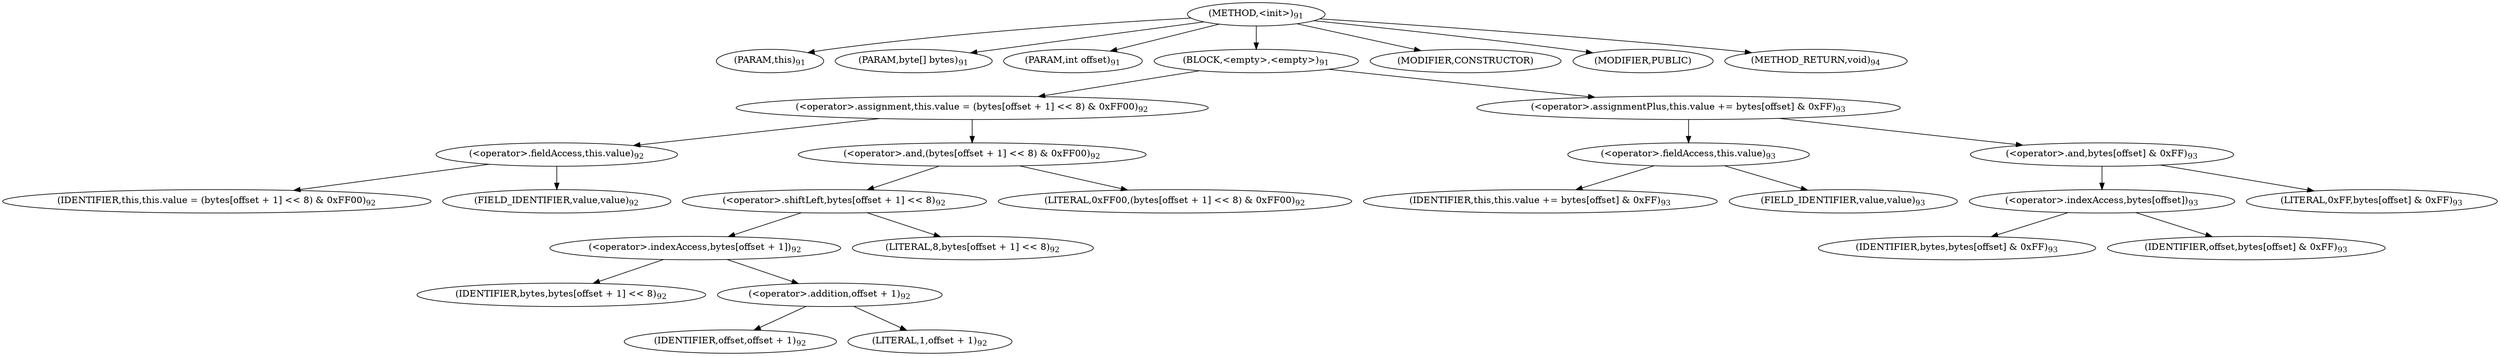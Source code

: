 digraph "&lt;init&gt;" {  
"43" [label = <(METHOD,&lt;init&gt;)<SUB>91</SUB>> ]
"44" [label = <(PARAM,this)<SUB>91</SUB>> ]
"45" [label = <(PARAM,byte[] bytes)<SUB>91</SUB>> ]
"46" [label = <(PARAM,int offset)<SUB>91</SUB>> ]
"47" [label = <(BLOCK,&lt;empty&gt;,&lt;empty&gt;)<SUB>91</SUB>> ]
"48" [label = <(&lt;operator&gt;.assignment,this.value = (bytes[offset + 1] &lt;&lt; 8) &amp; 0xFF00)<SUB>92</SUB>> ]
"49" [label = <(&lt;operator&gt;.fieldAccess,this.value)<SUB>92</SUB>> ]
"50" [label = <(IDENTIFIER,this,this.value = (bytes[offset + 1] &lt;&lt; 8) &amp; 0xFF00)<SUB>92</SUB>> ]
"51" [label = <(FIELD_IDENTIFIER,value,value)<SUB>92</SUB>> ]
"52" [label = <(&lt;operator&gt;.and,(bytes[offset + 1] &lt;&lt; 8) &amp; 0xFF00)<SUB>92</SUB>> ]
"53" [label = <(&lt;operator&gt;.shiftLeft,bytes[offset + 1] &lt;&lt; 8)<SUB>92</SUB>> ]
"54" [label = <(&lt;operator&gt;.indexAccess,bytes[offset + 1])<SUB>92</SUB>> ]
"55" [label = <(IDENTIFIER,bytes,bytes[offset + 1] &lt;&lt; 8)<SUB>92</SUB>> ]
"56" [label = <(&lt;operator&gt;.addition,offset + 1)<SUB>92</SUB>> ]
"57" [label = <(IDENTIFIER,offset,offset + 1)<SUB>92</SUB>> ]
"58" [label = <(LITERAL,1,offset + 1)<SUB>92</SUB>> ]
"59" [label = <(LITERAL,8,bytes[offset + 1] &lt;&lt; 8)<SUB>92</SUB>> ]
"60" [label = <(LITERAL,0xFF00,(bytes[offset + 1] &lt;&lt; 8) &amp; 0xFF00)<SUB>92</SUB>> ]
"61" [label = <(&lt;operator&gt;.assignmentPlus,this.value += bytes[offset] &amp; 0xFF)<SUB>93</SUB>> ]
"62" [label = <(&lt;operator&gt;.fieldAccess,this.value)<SUB>93</SUB>> ]
"63" [label = <(IDENTIFIER,this,this.value += bytes[offset] &amp; 0xFF)<SUB>93</SUB>> ]
"64" [label = <(FIELD_IDENTIFIER,value,value)<SUB>93</SUB>> ]
"65" [label = <(&lt;operator&gt;.and,bytes[offset] &amp; 0xFF)<SUB>93</SUB>> ]
"66" [label = <(&lt;operator&gt;.indexAccess,bytes[offset])<SUB>93</SUB>> ]
"67" [label = <(IDENTIFIER,bytes,bytes[offset] &amp; 0xFF)<SUB>93</SUB>> ]
"68" [label = <(IDENTIFIER,offset,bytes[offset] &amp; 0xFF)<SUB>93</SUB>> ]
"69" [label = <(LITERAL,0xFF,bytes[offset] &amp; 0xFF)<SUB>93</SUB>> ]
"70" [label = <(MODIFIER,CONSTRUCTOR)> ]
"71" [label = <(MODIFIER,PUBLIC)> ]
"72" [label = <(METHOD_RETURN,void)<SUB>94</SUB>> ]
  "43" -> "44" 
  "43" -> "45" 
  "43" -> "46" 
  "43" -> "47" 
  "43" -> "70" 
  "43" -> "71" 
  "43" -> "72" 
  "47" -> "48" 
  "47" -> "61" 
  "48" -> "49" 
  "48" -> "52" 
  "49" -> "50" 
  "49" -> "51" 
  "52" -> "53" 
  "52" -> "60" 
  "53" -> "54" 
  "53" -> "59" 
  "54" -> "55" 
  "54" -> "56" 
  "56" -> "57" 
  "56" -> "58" 
  "61" -> "62" 
  "61" -> "65" 
  "62" -> "63" 
  "62" -> "64" 
  "65" -> "66" 
  "65" -> "69" 
  "66" -> "67" 
  "66" -> "68" 
}
